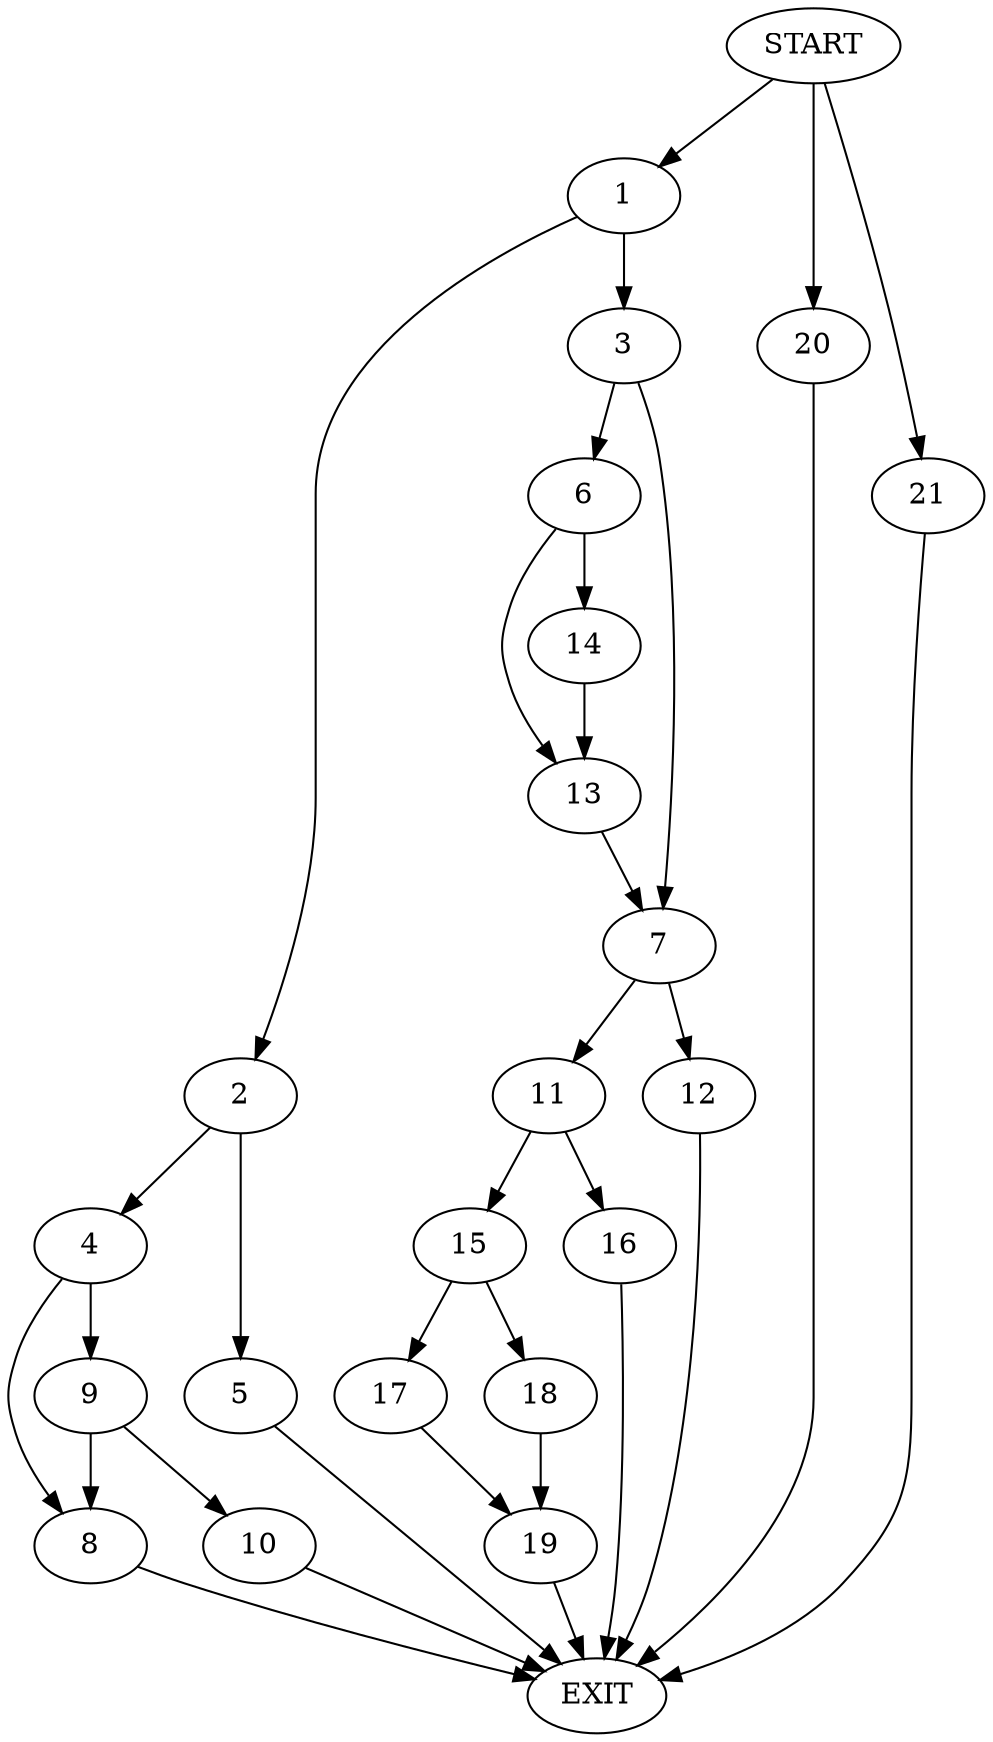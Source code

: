 digraph {
0 [label="START"]
22 [label="EXIT"]
0 -> 1
1 -> 2
1 -> 3
2 -> 4
2 -> 5
3 -> 6
3 -> 7
4 -> 8
4 -> 9
5 -> 22
9 -> 8
9 -> 10
8 -> 22
10 -> 22
7 -> 11
7 -> 12
6 -> 13
6 -> 14
13 -> 7
14 -> 13
11 -> 15
11 -> 16
12 -> 22
16 -> 22
15 -> 17
15 -> 18
17 -> 19
18 -> 19
19 -> 22
0 -> 20
20 -> 22
0 -> 21
21 -> 22
}
